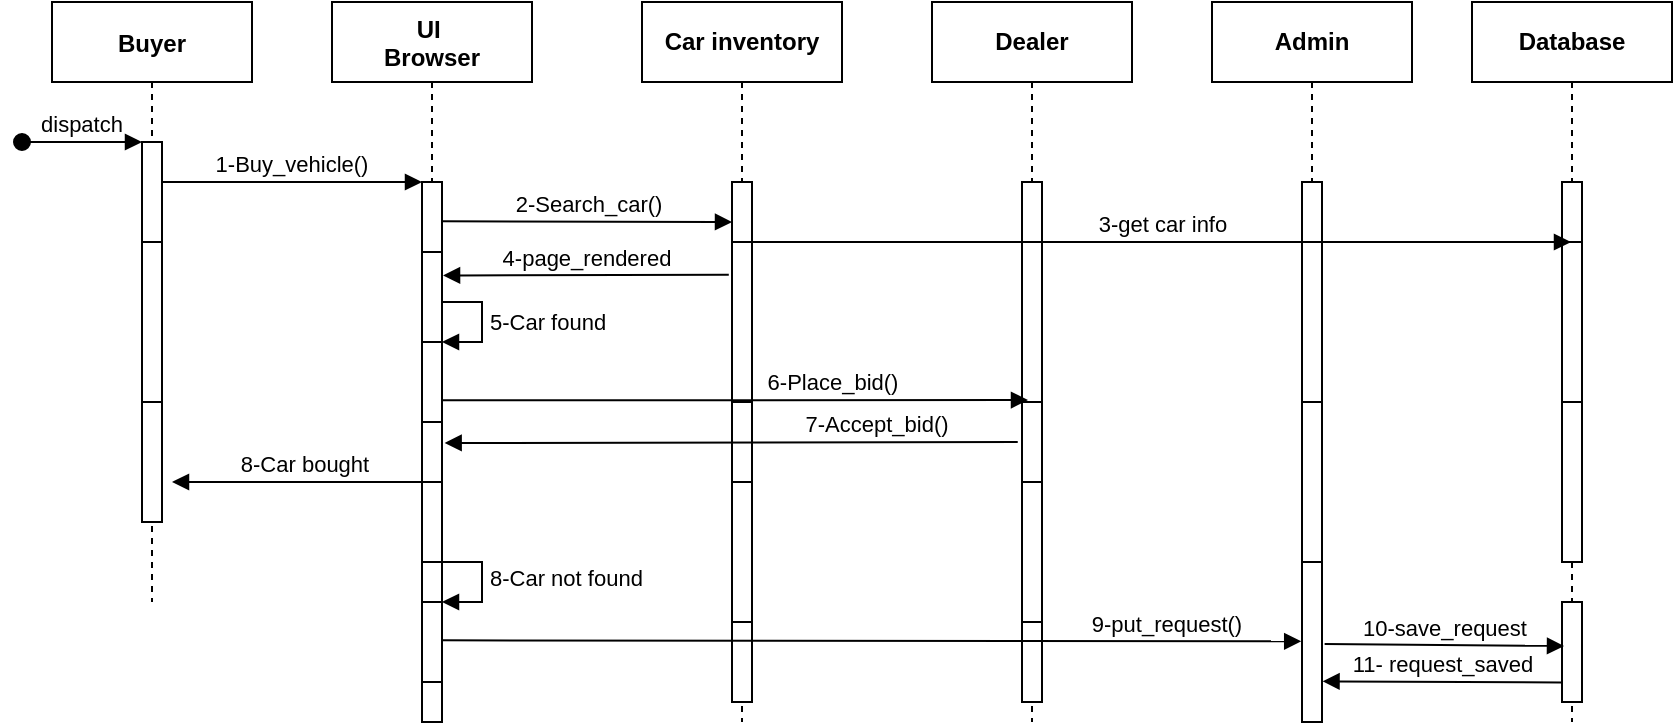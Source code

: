 <mxfile version="14.2.4" type="device"><diagram id="kgpKYQtTHZ0yAKxKKP6v" name="Page-1"><mxGraphModel dx="252" dy="168" grid="1" gridSize="10" guides="1" tooltips="1" connect="1" arrows="1" fold="1" page="1" pageScale="1" pageWidth="850" pageHeight="1100" math="0" shadow="0"><root><mxCell id="0"/><mxCell id="1" parent="0"/><mxCell id="3nuBFxr9cyL0pnOWT2aG-1" value="Buyer" style="shape=umlLifeline;perimeter=lifelinePerimeter;container=1;collapsible=0;recursiveResize=0;rounded=0;shadow=0;strokeWidth=1;fontStyle=1" parent="1" vertex="1"><mxGeometry x="30" y="90" width="100" height="300" as="geometry"/></mxCell><mxCell id="3nuBFxr9cyL0pnOWT2aG-2" value="" style="points=[];perimeter=orthogonalPerimeter;rounded=0;shadow=0;strokeWidth=1;" parent="3nuBFxr9cyL0pnOWT2aG-1" vertex="1"><mxGeometry x="45" y="70" width="10" height="190" as="geometry"/></mxCell><mxCell id="3nuBFxr9cyL0pnOWT2aG-3" value="dispatch" style="verticalAlign=bottom;startArrow=oval;endArrow=block;startSize=8;shadow=0;strokeWidth=1;" parent="3nuBFxr9cyL0pnOWT2aG-1" target="3nuBFxr9cyL0pnOWT2aG-2" edge="1"><mxGeometry relative="1" as="geometry"><mxPoint x="-15" y="70" as="sourcePoint"/></mxGeometry></mxCell><mxCell id="3nuBFxr9cyL0pnOWT2aG-4" value="" style="points=[];perimeter=orthogonalPerimeter;rounded=0;shadow=0;strokeWidth=1;" parent="3nuBFxr9cyL0pnOWT2aG-1" vertex="1"><mxGeometry x="45" y="120" width="10" height="80" as="geometry"/></mxCell><mxCell id="3nuBFxr9cyL0pnOWT2aG-5" value="UI &#10;Browser" style="shape=umlLifeline;perimeter=lifelinePerimeter;container=1;collapsible=0;recursiveResize=0;rounded=0;shadow=0;strokeWidth=1;fontStyle=1" parent="1" vertex="1"><mxGeometry x="170" y="90" width="100" height="360" as="geometry"/></mxCell><mxCell id="3nuBFxr9cyL0pnOWT2aG-6" value="" style="points=[];perimeter=orthogonalPerimeter;rounded=0;shadow=0;strokeWidth=1;" parent="3nuBFxr9cyL0pnOWT2aG-5" vertex="1"><mxGeometry x="45" y="90" width="10" height="150" as="geometry"/></mxCell><mxCell id="6FZiqZXC4L-1l5WAqcy4-3" value="" style="html=1;points=[];perimeter=orthogonalPerimeter;" vertex="1" parent="3nuBFxr9cyL0pnOWT2aG-5"><mxGeometry x="45" y="125" width="10" height="80" as="geometry"/></mxCell><mxCell id="6FZiqZXC4L-1l5WAqcy4-21" value="" style="html=1;points=[];perimeter=orthogonalPerimeter;" vertex="1" parent="3nuBFxr9cyL0pnOWT2aG-5"><mxGeometry x="45" y="170" width="10" height="40" as="geometry"/></mxCell><mxCell id="6FZiqZXC4L-1l5WAqcy4-22" value="5-Car found" style="edgeStyle=orthogonalEdgeStyle;html=1;align=left;spacingLeft=2;endArrow=block;rounded=0;entryX=1;entryY=0;" edge="1" target="6FZiqZXC4L-1l5WAqcy4-21" parent="3nuBFxr9cyL0pnOWT2aG-5"><mxGeometry relative="1" as="geometry"><mxPoint x="55" y="150" as="sourcePoint"/><Array as="points"><mxPoint x="75" y="150"/></Array></mxGeometry></mxCell><mxCell id="6FZiqZXC4L-1l5WAqcy4-24" value="" style="html=1;points=[];perimeter=orthogonalPerimeter;" vertex="1" parent="3nuBFxr9cyL0pnOWT2aG-5"><mxGeometry x="45" y="240" width="10" height="40" as="geometry"/></mxCell><mxCell id="6FZiqZXC4L-1l5WAqcy4-27" value="" style="html=1;points=[];perimeter=orthogonalPerimeter;" vertex="1" parent="3nuBFxr9cyL0pnOWT2aG-5"><mxGeometry x="45" y="280" width="10" height="80" as="geometry"/></mxCell><mxCell id="6FZiqZXC4L-1l5WAqcy4-33" value="" style="html=1;points=[];perimeter=orthogonalPerimeter;" vertex="1" parent="3nuBFxr9cyL0pnOWT2aG-5"><mxGeometry x="45" y="300" width="10" height="40" as="geometry"/></mxCell><mxCell id="6FZiqZXC4L-1l5WAqcy4-34" value="8-Car not found" style="edgeStyle=orthogonalEdgeStyle;html=1;align=left;spacingLeft=2;endArrow=block;rounded=0;entryX=1;entryY=0;" edge="1" target="6FZiqZXC4L-1l5WAqcy4-33" parent="3nuBFxr9cyL0pnOWT2aG-5"><mxGeometry relative="1" as="geometry"><mxPoint x="50" y="280" as="sourcePoint"/><Array as="points"><mxPoint x="75" y="280"/></Array></mxGeometry></mxCell><mxCell id="3nuBFxr9cyL0pnOWT2aG-8" value="1-Buy_vehicle()" style="verticalAlign=bottom;endArrow=block;entryX=0;entryY=0;shadow=0;strokeWidth=1;" parent="1" source="3nuBFxr9cyL0pnOWT2aG-2" target="3nuBFxr9cyL0pnOWT2aG-6" edge="1"><mxGeometry relative="1" as="geometry"><mxPoint x="275" y="160" as="sourcePoint"/></mxGeometry></mxCell><mxCell id="6FZiqZXC4L-1l5WAqcy4-1" value="&lt;b&gt;Car inventory&lt;/b&gt;" style="shape=umlLifeline;perimeter=lifelinePerimeter;whiteSpace=wrap;html=1;container=1;collapsible=0;recursiveResize=0;outlineConnect=0;" vertex="1" parent="1"><mxGeometry x="325" y="90" width="100" height="360" as="geometry"/></mxCell><mxCell id="6FZiqZXC4L-1l5WAqcy4-2" value="" style="html=1;points=[];perimeter=orthogonalPerimeter;" vertex="1" parent="6FZiqZXC4L-1l5WAqcy4-1"><mxGeometry x="45" y="90" width="10" height="150" as="geometry"/></mxCell><mxCell id="6FZiqZXC4L-1l5WAqcy4-4" value="" style="html=1;points=[];perimeter=orthogonalPerimeter;" vertex="1" parent="6FZiqZXC4L-1l5WAqcy4-1"><mxGeometry x="45" y="120" width="10" height="80" as="geometry"/></mxCell><mxCell id="6FZiqZXC4L-1l5WAqcy4-35" value="" style="html=1;points=[];perimeter=orthogonalPerimeter;" vertex="1" parent="6FZiqZXC4L-1l5WAqcy4-1"><mxGeometry x="45" y="240" width="10" height="80" as="geometry"/></mxCell><mxCell id="6FZiqZXC4L-1l5WAqcy4-49" value="" style="html=1;points=[];perimeter=orthogonalPerimeter;" vertex="1" parent="6FZiqZXC4L-1l5WAqcy4-1"><mxGeometry x="45" y="310" width="10" height="40" as="geometry"/></mxCell><mxCell id="6FZiqZXC4L-1l5WAqcy4-5" value="&lt;b&gt;Dealer&lt;/b&gt;&lt;span style=&quot;color: rgba(0 , 0 , 0 , 0) ; font-family: monospace ; font-size: 0px&quot;&gt;%3CmxGraphModel%3E%3Croot%3E%3CmxCell%20id%3D%220%22%2F%3E%3CmxCell%20id%3D%221%22%20parent%3D%220%22%2F%3E%3CmxCell%20id%3D%222%22%20value%3D%22%26lt%3Bb%26gt%3BCar%20inventory%26lt%3B%2Fb%26gt%3B%22%20style%3D%22shape%3DumlLifeline%3Bperimeter%3DlifelinePerimeter%3BwhiteSpace%3Dwrap%3Bhtml%3D1%3Bcontainer%3D1%3Bcollapsible%3D0%3BrecursiveResize%3D0%3BoutlineConnect%3D0%3B%22%20vertex%3D%221%22%20parent%3D%221%22%3E%3CmxGeometry%20x%3D%22380%22%20y%3D%2290%22%20width%3D%22100%22%20height%3D%22300%22%20as%3D%22geometry%22%2F%3E%3C%2FmxCell%3E%3CmxCell%20id%3D%223%22%20value%3D%22%22%20style%3D%22html%3D1%3Bpoints%3D%5B%5D%3Bperimeter%3DorthogonalPerimeter%3B%22%20vertex%3D%221%22%20parent%3D%222%22%3E%3CmxGeometry%20x%3D%2245%22%20y%3D%2290%22%20width%3D%2210%22%20height%3D%22150%22%20as%3D%22geometry%22%2F%3E%3C%2FmxCell%3E%3CmxCell%20id%3D%224%22%20value%3D%22%22%20style%3D%22html%3D1%3Bpoints%3D%5B%5D%3Bperimeter%3DorthogonalPerimeter%3B%22%20vertex%3D%221%22%20parent%3D%222%22%3E%3CmxGeometry%20x%3D%2245%22%20y%3D%22120%22%20width%3D%2210%22%20height%3D%2280%22%20as%3D%22geometry%22%2F%3E%3C%2FmxCell%3E%3C%2Froot%3E%3C%2FmxGraphModel%3E&lt;/span&gt;" style="shape=umlLifeline;perimeter=lifelinePerimeter;whiteSpace=wrap;html=1;container=1;collapsible=0;recursiveResize=0;outlineConnect=0;" vertex="1" parent="1"><mxGeometry x="470" y="90" width="100" height="360" as="geometry"/></mxCell><mxCell id="6FZiqZXC4L-1l5WAqcy4-6" value="" style="html=1;points=[];perimeter=orthogonalPerimeter;" vertex="1" parent="6FZiqZXC4L-1l5WAqcy4-5"><mxGeometry x="45" y="90" width="10" height="150" as="geometry"/></mxCell><mxCell id="6FZiqZXC4L-1l5WAqcy4-7" value="" style="html=1;points=[];perimeter=orthogonalPerimeter;" vertex="1" parent="6FZiqZXC4L-1l5WAqcy4-5"><mxGeometry x="45" y="120" width="10" height="80" as="geometry"/></mxCell><mxCell id="6FZiqZXC4L-1l5WAqcy4-37" value="" style="html=1;points=[];perimeter=orthogonalPerimeter;" vertex="1" parent="6FZiqZXC4L-1l5WAqcy4-5"><mxGeometry x="45" y="240" width="10" height="80" as="geometry"/></mxCell><mxCell id="6FZiqZXC4L-1l5WAqcy4-50" value="" style="html=1;points=[];perimeter=orthogonalPerimeter;" vertex="1" parent="6FZiqZXC4L-1l5WAqcy4-5"><mxGeometry x="45" y="310" width="10" height="40" as="geometry"/></mxCell><mxCell id="6FZiqZXC4L-1l5WAqcy4-11" value="&lt;b&gt;Admin&lt;/b&gt;" style="shape=umlLifeline;perimeter=lifelinePerimeter;whiteSpace=wrap;html=1;container=1;collapsible=0;recursiveResize=0;outlineConnect=0;" vertex="1" parent="1"><mxGeometry x="610" y="90" width="100" height="360" as="geometry"/></mxCell><mxCell id="6FZiqZXC4L-1l5WAqcy4-12" value="" style="html=1;points=[];perimeter=orthogonalPerimeter;" vertex="1" parent="6FZiqZXC4L-1l5WAqcy4-11"><mxGeometry x="45" y="90" width="10" height="190" as="geometry"/></mxCell><mxCell id="6FZiqZXC4L-1l5WAqcy4-13" value="" style="html=1;points=[];perimeter=orthogonalPerimeter;" vertex="1" parent="6FZiqZXC4L-1l5WAqcy4-11"><mxGeometry x="45" y="120" width="10" height="80" as="geometry"/></mxCell><mxCell id="6FZiqZXC4L-1l5WAqcy4-28" value="" style="html=1;points=[];perimeter=orthogonalPerimeter;" vertex="1" parent="6FZiqZXC4L-1l5WAqcy4-11"><mxGeometry x="45" y="280" width="10" height="80" as="geometry"/></mxCell><mxCell id="6FZiqZXC4L-1l5WAqcy4-14" value="2-Search_car()" style="html=1;verticalAlign=bottom;endArrow=block;exitX=1.005;exitY=0.131;exitDx=0;exitDy=0;exitPerimeter=0;" edge="1" parent="1" source="3nuBFxr9cyL0pnOWT2aG-6"><mxGeometry width="80" relative="1" as="geometry"><mxPoint x="230" y="200" as="sourcePoint"/><mxPoint x="370" y="200" as="targetPoint"/></mxGeometry></mxCell><mxCell id="6FZiqZXC4L-1l5WAqcy4-20" value="4-page_rendered" style="html=1;verticalAlign=bottom;endArrow=block;exitX=-0.16;exitY=0.205;exitDx=0;exitDy=0;exitPerimeter=0;entryX=1.053;entryY=0.147;entryDx=0;entryDy=0;entryPerimeter=0;" edge="1" parent="1" source="6FZiqZXC4L-1l5WAqcy4-4" target="6FZiqZXC4L-1l5WAqcy4-3"><mxGeometry width="80" relative="1" as="geometry"><mxPoint x="245" y="239.5" as="sourcePoint"/><mxPoint x="230" y="226" as="targetPoint"/></mxGeometry></mxCell><mxCell id="6FZiqZXC4L-1l5WAqcy4-23" value="6-Place_bid()" style="html=1;verticalAlign=bottom;endArrow=block;exitX=0.983;exitY=0.729;exitDx=0;exitDy=0;exitPerimeter=0;" edge="1" parent="1" source="6FZiqZXC4L-1l5WAqcy4-21"><mxGeometry x="0.334" width="80" relative="1" as="geometry"><mxPoint x="340" y="290" as="sourcePoint"/><mxPoint x="518" y="289" as="targetPoint"/><mxPoint as="offset"/></mxGeometry></mxCell><mxCell id="6FZiqZXC4L-1l5WAqcy4-32" value="9-put_request()" style="html=1;verticalAlign=bottom;endArrow=block;exitX=0.983;exitY=0.479;exitDx=0;exitDy=0;exitPerimeter=0;entryX=-0.04;entryY=0.496;entryDx=0;entryDy=0;entryPerimeter=0;" edge="1" parent="1" source="6FZiqZXC4L-1l5WAqcy4-33" target="6FZiqZXC4L-1l5WAqcy4-28"><mxGeometry x="0.684" width="80" relative="1" as="geometry"><mxPoint x="230" y="410" as="sourcePoint"/><mxPoint x="650" y="409" as="targetPoint"/><mxPoint as="offset"/></mxGeometry></mxCell><mxCell id="6FZiqZXC4L-1l5WAqcy4-42" value="7-Accept_bid()" style="html=1;verticalAlign=bottom;endArrow=block;exitX=-0.16;exitY=0.205;exitDx=0;exitDy=0;exitPerimeter=0;entryX=1.133;entryY=0.87;entryDx=0;entryDy=0;entryPerimeter=0;" edge="1" parent="1" target="3nuBFxr9cyL0pnOWT2aG-6"><mxGeometry x="-0.503" width="80" relative="1" as="geometry"><mxPoint x="512.87" y="310" as="sourcePoint"/><mxPoint x="230" y="310" as="targetPoint"/><mxPoint as="offset"/></mxGeometry></mxCell><mxCell id="6FZiqZXC4L-1l5WAqcy4-43" value="8-Car bought" style="html=1;verticalAlign=bottom;endArrow=block;exitX=-0.16;exitY=0.205;exitDx=0;exitDy=0;exitPerimeter=0;" edge="1" parent="1"><mxGeometry width="80" relative="1" as="geometry"><mxPoint x="222.87" y="330" as="sourcePoint"/><mxPoint x="90" y="330" as="targetPoint"/></mxGeometry></mxCell><mxCell id="6FZiqZXC4L-1l5WAqcy4-44" value="&lt;b&gt;Database&lt;/b&gt;" style="shape=umlLifeline;perimeter=lifelinePerimeter;whiteSpace=wrap;html=1;container=1;collapsible=0;recursiveResize=0;outlineConnect=0;" vertex="1" parent="1"><mxGeometry x="740" y="90" width="100" height="360" as="geometry"/></mxCell><mxCell id="6FZiqZXC4L-1l5WAqcy4-45" value="" style="html=1;points=[];perimeter=orthogonalPerimeter;" vertex="1" parent="6FZiqZXC4L-1l5WAqcy4-44"><mxGeometry x="45" y="90" width="10" height="190" as="geometry"/></mxCell><mxCell id="6FZiqZXC4L-1l5WAqcy4-46" value="" style="html=1;points=[];perimeter=orthogonalPerimeter;" vertex="1" parent="6FZiqZXC4L-1l5WAqcy4-44"><mxGeometry x="45" y="120" width="10" height="80" as="geometry"/></mxCell><mxCell id="6FZiqZXC4L-1l5WAqcy4-47" value="" style="html=1;points=[];perimeter=orthogonalPerimeter;" vertex="1" parent="6FZiqZXC4L-1l5WAqcy4-44"><mxGeometry x="45" y="300" width="10" height="50" as="geometry"/></mxCell><mxCell id="6FZiqZXC4L-1l5WAqcy4-48" value="3-get car info" style="html=1;verticalAlign=bottom;endArrow=block;" edge="1" parent="1" target="6FZiqZXC4L-1l5WAqcy4-44"><mxGeometry width="80" relative="1" as="geometry"><mxPoint x="380" y="210" as="sourcePoint"/><mxPoint x="460" y="210" as="targetPoint"/></mxGeometry></mxCell><mxCell id="6FZiqZXC4L-1l5WAqcy4-51" value="10-save_request" style="html=1;verticalAlign=bottom;endArrow=block;exitX=1.131;exitY=0.513;exitDx=0;exitDy=0;exitPerimeter=0;" edge="1" parent="1" source="6FZiqZXC4L-1l5WAqcy4-28"><mxGeometry width="80" relative="1" as="geometry"><mxPoint x="690" y="420" as="sourcePoint"/><mxPoint x="786" y="412" as="targetPoint"/></mxGeometry></mxCell><mxCell id="6FZiqZXC4L-1l5WAqcy4-53" value="11- request_saved" style="html=1;verticalAlign=bottom;endArrow=block;exitX=-0.027;exitY=0.804;exitDx=0;exitDy=0;exitPerimeter=0;entryX=1.027;entryY=0.746;entryDx=0;entryDy=0;entryPerimeter=0;" edge="1" parent="1" source="6FZiqZXC4L-1l5WAqcy4-47" target="6FZiqZXC4L-1l5WAqcy4-28"><mxGeometry width="80" relative="1" as="geometry"><mxPoint x="780" y="430" as="sourcePoint"/><mxPoint x="670" y="430" as="targetPoint"/></mxGeometry></mxCell></root></mxGraphModel></diagram></mxfile>
